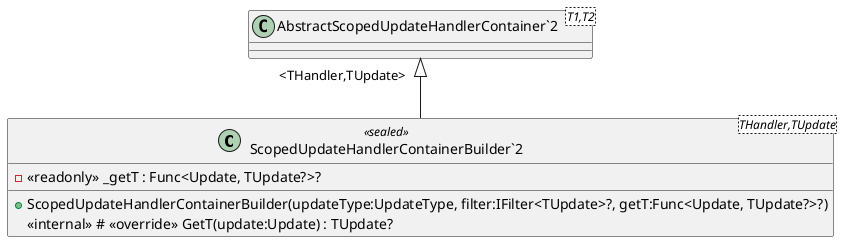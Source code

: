 @startuml
class "ScopedUpdateHandlerContainerBuilder`2"<THandler,TUpdate> <<sealed>> {
    - <<readonly>> _getT : Func<Update, TUpdate?>?
    + ScopedUpdateHandlerContainerBuilder(updateType:UpdateType, filter:IFilter<TUpdate>?, getT:Func<Update, TUpdate?>?)
    <<internal>> # <<override>> GetT(update:Update) : TUpdate?
}
class "AbstractScopedUpdateHandlerContainer`2"<T1,T2> {
}
"AbstractScopedUpdateHandlerContainer`2" "<THandler,TUpdate>" <|-- "ScopedUpdateHandlerContainerBuilder`2"
@enduml

